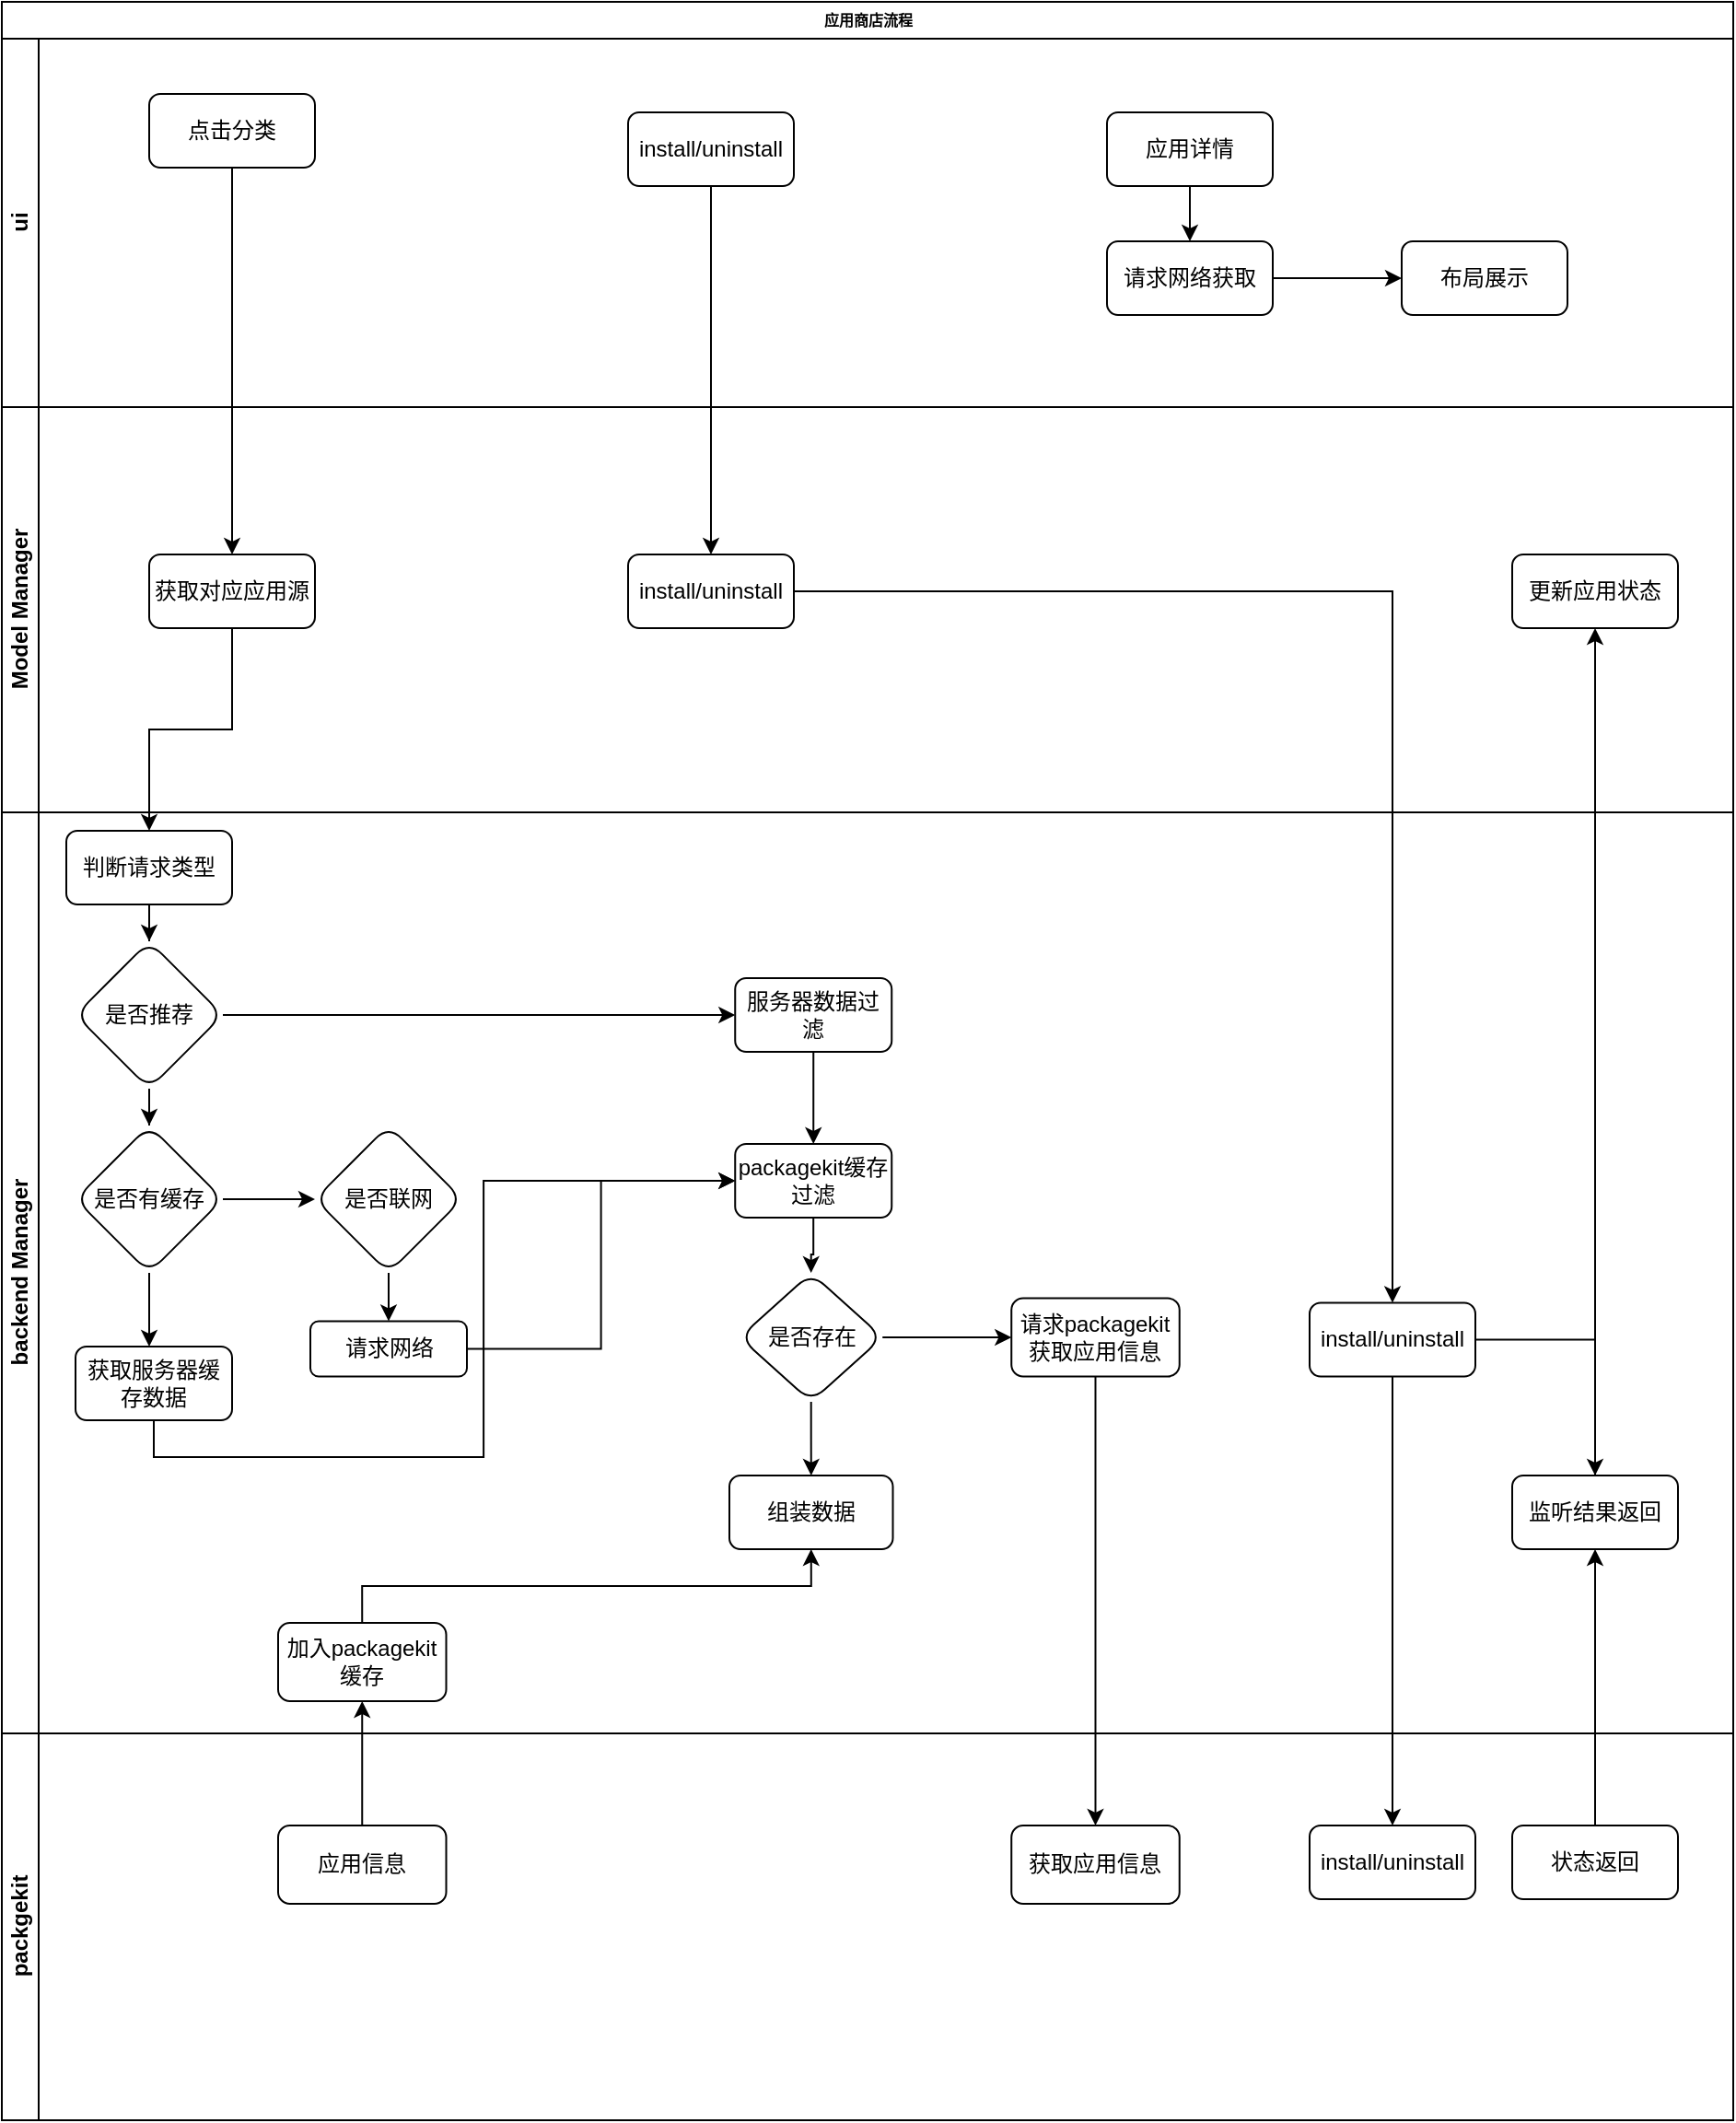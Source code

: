 <mxfile version="15.7.0" type="github">
  <diagram name="Page-1" id="c7488fd3-1785-93aa-aadb-54a6760d102a">
    <mxGraphModel dx="1350" dy="745" grid="1" gridSize="10" guides="1" tooltips="1" connect="1" arrows="1" fold="1" page="1" pageScale="1" pageWidth="1100" pageHeight="850" background="none" math="0" shadow="0">
      <root>
        <mxCell id="0" />
        <mxCell id="1" parent="0" />
        <mxCell id="2b4e8129b02d487f-1" value="应用商店流程" style="swimlane;html=1;childLayout=stackLayout;horizontal=1;startSize=20;horizontalStack=0;rounded=0;shadow=0;labelBackgroundColor=none;strokeWidth=1;fontFamily=Verdana;fontSize=8;align=center;" parent="1" vertex="1">
          <mxGeometry x="130" y="50" width="940" height="1150" as="geometry" />
        </mxCell>
        <mxCell id="2b4e8129b02d487f-2" value="ui" style="swimlane;html=1;startSize=20;horizontal=0;" parent="2b4e8129b02d487f-1" vertex="1">
          <mxGeometry y="20" width="940" height="200" as="geometry" />
        </mxCell>
        <mxCell id="0IzF7jkP7UCwJE1kVqmV-2" value="点击分类" style="rounded=1;whiteSpace=wrap;html=1;" vertex="1" parent="2b4e8129b02d487f-2">
          <mxGeometry x="80" y="30" width="90" height="40" as="geometry" />
        </mxCell>
        <mxCell id="0IzF7jkP7UCwJE1kVqmV-47" value="install/uninstall" style="rounded=1;whiteSpace=wrap;html=1;" vertex="1" parent="2b4e8129b02d487f-2">
          <mxGeometry x="340" y="40" width="90" height="40" as="geometry" />
        </mxCell>
        <mxCell id="0IzF7jkP7UCwJE1kVqmV-48" value="应用详情" style="rounded=1;whiteSpace=wrap;html=1;" vertex="1" parent="2b4e8129b02d487f-2">
          <mxGeometry x="600" y="40" width="90" height="40" as="geometry" />
        </mxCell>
        <mxCell id="0IzF7jkP7UCwJE1kVqmV-50" value="请求网络获取" style="rounded=1;whiteSpace=wrap;html=1;" vertex="1" parent="2b4e8129b02d487f-2">
          <mxGeometry x="600" y="110" width="90" height="40" as="geometry" />
        </mxCell>
        <mxCell id="0IzF7jkP7UCwJE1kVqmV-51" value="" style="edgeStyle=orthogonalEdgeStyle;rounded=0;orthogonalLoop=1;jettySize=auto;html=1;" edge="1" parent="2b4e8129b02d487f-2" source="0IzF7jkP7UCwJE1kVqmV-48" target="0IzF7jkP7UCwJE1kVqmV-50">
          <mxGeometry relative="1" as="geometry" />
        </mxCell>
        <mxCell id="0IzF7jkP7UCwJE1kVqmV-64" value="布局展示" style="rounded=1;whiteSpace=wrap;html=1;" vertex="1" parent="2b4e8129b02d487f-2">
          <mxGeometry x="760" y="110" width="90" height="40" as="geometry" />
        </mxCell>
        <mxCell id="0IzF7jkP7UCwJE1kVqmV-65" value="" style="edgeStyle=orthogonalEdgeStyle;rounded=0;orthogonalLoop=1;jettySize=auto;html=1;" edge="1" parent="2b4e8129b02d487f-2" source="0IzF7jkP7UCwJE1kVqmV-50" target="0IzF7jkP7UCwJE1kVqmV-64">
          <mxGeometry relative="1" as="geometry" />
        </mxCell>
        <mxCell id="2b4e8129b02d487f-3" value="Model Manager" style="swimlane;html=1;startSize=20;horizontal=0;" parent="2b4e8129b02d487f-1" vertex="1">
          <mxGeometry y="220" width="940" height="220" as="geometry" />
        </mxCell>
        <mxCell id="0IzF7jkP7UCwJE1kVqmV-3" value="获取对应应用源" style="rounded=1;whiteSpace=wrap;html=1;" vertex="1" parent="2b4e8129b02d487f-3">
          <mxGeometry x="80" y="80" width="90" height="40" as="geometry" />
        </mxCell>
        <mxCell id="0IzF7jkP7UCwJE1kVqmV-52" value="install/uninstall" style="rounded=1;whiteSpace=wrap;html=1;" vertex="1" parent="2b4e8129b02d487f-3">
          <mxGeometry x="340" y="80" width="90" height="40" as="geometry" />
        </mxCell>
        <mxCell id="0IzF7jkP7UCwJE1kVqmV-62" value="更新应用状态" style="rounded=1;whiteSpace=wrap;html=1;" vertex="1" parent="2b4e8129b02d487f-3">
          <mxGeometry x="820" y="80" width="90" height="40" as="geometry" />
        </mxCell>
        <mxCell id="0IzF7jkP7UCwJE1kVqmV-45" value="" style="edgeStyle=orthogonalEdgeStyle;rounded=0;orthogonalLoop=1;jettySize=auto;html=1;" edge="1" parent="2b4e8129b02d487f-1" source="0IzF7jkP7UCwJE1kVqmV-40" target="0IzF7jkP7UCwJE1kVqmV-44">
          <mxGeometry relative="1" as="geometry" />
        </mxCell>
        <mxCell id="2b4e8129b02d487f-4" value="backend Manager" style="swimlane;html=1;startSize=20;horizontal=0;" parent="2b4e8129b02d487f-1" vertex="1">
          <mxGeometry y="440" width="940" height="500" as="geometry">
            <mxRectangle y="490" width="750" height="20" as="alternateBounds" />
          </mxGeometry>
        </mxCell>
        <mxCell id="0IzF7jkP7UCwJE1kVqmV-7" value="判断请求类型" style="rounded=1;whiteSpace=wrap;html=1;" vertex="1" parent="2b4e8129b02d487f-4">
          <mxGeometry x="35" y="10" width="90" height="40" as="geometry" />
        </mxCell>
        <mxCell id="0IzF7jkP7UCwJE1kVqmV-9" value="是否推荐" style="rhombus;whiteSpace=wrap;html=1;rounded=1;" vertex="1" parent="2b4e8129b02d487f-4">
          <mxGeometry x="40" y="70" width="80" height="80" as="geometry" />
        </mxCell>
        <mxCell id="0IzF7jkP7UCwJE1kVqmV-10" value="" style="edgeStyle=orthogonalEdgeStyle;rounded=0;orthogonalLoop=1;jettySize=auto;html=1;" edge="1" parent="2b4e8129b02d487f-4" source="0IzF7jkP7UCwJE1kVqmV-7" target="0IzF7jkP7UCwJE1kVqmV-9">
          <mxGeometry relative="1" as="geometry" />
        </mxCell>
        <mxCell id="0IzF7jkP7UCwJE1kVqmV-36" style="edgeStyle=orthogonalEdgeStyle;rounded=0;orthogonalLoop=1;jettySize=auto;html=1;exitX=1;exitY=0.5;exitDx=0;exitDy=0;" edge="1" parent="2b4e8129b02d487f-4" source="0IzF7jkP7UCwJE1kVqmV-13" target="0IzF7jkP7UCwJE1kVqmV-35">
          <mxGeometry relative="1" as="geometry" />
        </mxCell>
        <mxCell id="0IzF7jkP7UCwJE1kVqmV-13" value="是否有缓存" style="rhombus;whiteSpace=wrap;html=1;rounded=1;" vertex="1" parent="2b4e8129b02d487f-4">
          <mxGeometry x="40" y="170" width="80" height="80" as="geometry" />
        </mxCell>
        <mxCell id="0IzF7jkP7UCwJE1kVqmV-14" value="" style="edgeStyle=orthogonalEdgeStyle;rounded=0;orthogonalLoop=1;jettySize=auto;html=1;" edge="1" parent="2b4e8129b02d487f-4" source="0IzF7jkP7UCwJE1kVqmV-9" target="0IzF7jkP7UCwJE1kVqmV-13">
          <mxGeometry relative="1" as="geometry" />
        </mxCell>
        <mxCell id="0IzF7jkP7UCwJE1kVqmV-15" value="服务器数据过滤" style="whiteSpace=wrap;html=1;rounded=1;" vertex="1" parent="2b4e8129b02d487f-4">
          <mxGeometry x="398.12" y="90" width="85" height="40" as="geometry" />
        </mxCell>
        <mxCell id="0IzF7jkP7UCwJE1kVqmV-16" value="" style="edgeStyle=orthogonalEdgeStyle;rounded=0;orthogonalLoop=1;jettySize=auto;html=1;" edge="1" parent="2b4e8129b02d487f-4" source="0IzF7jkP7UCwJE1kVqmV-9" target="0IzF7jkP7UCwJE1kVqmV-15">
          <mxGeometry relative="1" as="geometry" />
        </mxCell>
        <mxCell id="0IzF7jkP7UCwJE1kVqmV-17" value="packagekit缓存过滤" style="whiteSpace=wrap;html=1;rounded=1;" vertex="1" parent="2b4e8129b02d487f-4">
          <mxGeometry x="398.12" y="180" width="85" height="40" as="geometry" />
        </mxCell>
        <mxCell id="0IzF7jkP7UCwJE1kVqmV-18" value="" style="edgeStyle=orthogonalEdgeStyle;rounded=0;orthogonalLoop=1;jettySize=auto;html=1;" edge="1" parent="2b4e8129b02d487f-4" source="0IzF7jkP7UCwJE1kVqmV-15" target="0IzF7jkP7UCwJE1kVqmV-17">
          <mxGeometry relative="1" as="geometry" />
        </mxCell>
        <mxCell id="0IzF7jkP7UCwJE1kVqmV-19" value="是否存在" style="rhombus;whiteSpace=wrap;html=1;rounded=1;" vertex="1" parent="2b4e8129b02d487f-4">
          <mxGeometry x="400.62" y="250" width="77.5" height="70" as="geometry" />
        </mxCell>
        <mxCell id="0IzF7jkP7UCwJE1kVqmV-20" value="" style="edgeStyle=orthogonalEdgeStyle;rounded=0;orthogonalLoop=1;jettySize=auto;html=1;" edge="1" parent="2b4e8129b02d487f-4" source="0IzF7jkP7UCwJE1kVqmV-17" target="0IzF7jkP7UCwJE1kVqmV-19">
          <mxGeometry relative="1" as="geometry" />
        </mxCell>
        <mxCell id="0IzF7jkP7UCwJE1kVqmV-21" value="组装数据" style="whiteSpace=wrap;html=1;rounded=1;" vertex="1" parent="2b4e8129b02d487f-4">
          <mxGeometry x="395" y="360" width="88.75" height="40" as="geometry" />
        </mxCell>
        <mxCell id="0IzF7jkP7UCwJE1kVqmV-22" value="" style="edgeStyle=orthogonalEdgeStyle;rounded=0;orthogonalLoop=1;jettySize=auto;html=1;" edge="1" parent="2b4e8129b02d487f-4" source="0IzF7jkP7UCwJE1kVqmV-19" target="0IzF7jkP7UCwJE1kVqmV-21">
          <mxGeometry relative="1" as="geometry" />
        </mxCell>
        <mxCell id="0IzF7jkP7UCwJE1kVqmV-42" style="edgeStyle=orthogonalEdgeStyle;rounded=0;orthogonalLoop=1;jettySize=auto;html=1;exitX=0.5;exitY=1;exitDx=0;exitDy=0;entryX=0;entryY=0.5;entryDx=0;entryDy=0;" edge="1" parent="2b4e8129b02d487f-4" source="0IzF7jkP7UCwJE1kVqmV-23" target="0IzF7jkP7UCwJE1kVqmV-17">
          <mxGeometry relative="1" as="geometry" />
        </mxCell>
        <mxCell id="0IzF7jkP7UCwJE1kVqmV-23" value="获取服务器缓存数据" style="whiteSpace=wrap;html=1;rounded=1;" vertex="1" parent="2b4e8129b02d487f-4">
          <mxGeometry x="40" y="290" width="85" height="40" as="geometry" />
        </mxCell>
        <mxCell id="0IzF7jkP7UCwJE1kVqmV-24" value="" style="edgeStyle=orthogonalEdgeStyle;rounded=0;orthogonalLoop=1;jettySize=auto;html=1;" edge="1" parent="2b4e8129b02d487f-4" source="0IzF7jkP7UCwJE1kVqmV-13">
          <mxGeometry relative="1" as="geometry">
            <mxPoint x="80" y="290" as="targetPoint" />
          </mxGeometry>
        </mxCell>
        <mxCell id="0IzF7jkP7UCwJE1kVqmV-25" value="请求packagekit获取应用信息" style="whiteSpace=wrap;html=1;rounded=1;" vertex="1" parent="2b4e8129b02d487f-4">
          <mxGeometry x="548.12" y="263.75" width="91.25" height="42.5" as="geometry" />
        </mxCell>
        <mxCell id="0IzF7jkP7UCwJE1kVqmV-26" value="" style="edgeStyle=orthogonalEdgeStyle;rounded=0;orthogonalLoop=1;jettySize=auto;html=1;" edge="1" parent="2b4e8129b02d487f-4" source="0IzF7jkP7UCwJE1kVqmV-19" target="0IzF7jkP7UCwJE1kVqmV-25">
          <mxGeometry relative="1" as="geometry" />
        </mxCell>
        <mxCell id="0IzF7jkP7UCwJE1kVqmV-43" style="edgeStyle=orthogonalEdgeStyle;rounded=0;orthogonalLoop=1;jettySize=auto;html=1;exitX=1;exitY=0.5;exitDx=0;exitDy=0;entryX=0;entryY=0.5;entryDx=0;entryDy=0;" edge="1" parent="2b4e8129b02d487f-4" source="0IzF7jkP7UCwJE1kVqmV-33" target="0IzF7jkP7UCwJE1kVqmV-17">
          <mxGeometry relative="1" as="geometry" />
        </mxCell>
        <mxCell id="0IzF7jkP7UCwJE1kVqmV-33" value="请求网络" style="whiteSpace=wrap;html=1;rounded=1;" vertex="1" parent="2b4e8129b02d487f-4">
          <mxGeometry x="167.5" y="276.25" width="85" height="30" as="geometry" />
        </mxCell>
        <mxCell id="0IzF7jkP7UCwJE1kVqmV-34" value="" style="edgeStyle=orthogonalEdgeStyle;rounded=0;orthogonalLoop=1;jettySize=auto;html=1;" edge="1" parent="2b4e8129b02d487f-4" source="0IzF7jkP7UCwJE1kVqmV-35" target="0IzF7jkP7UCwJE1kVqmV-33">
          <mxGeometry relative="1" as="geometry" />
        </mxCell>
        <mxCell id="0IzF7jkP7UCwJE1kVqmV-35" value="是否联网" style="rhombus;whiteSpace=wrap;html=1;rounded=1;" vertex="1" parent="2b4e8129b02d487f-4">
          <mxGeometry x="170" y="170" width="80" height="80" as="geometry" />
        </mxCell>
        <mxCell id="0IzF7jkP7UCwJE1kVqmV-46" style="edgeStyle=orthogonalEdgeStyle;rounded=0;orthogonalLoop=1;jettySize=auto;html=1;exitX=0.5;exitY=0;exitDx=0;exitDy=0;entryX=0.5;entryY=1;entryDx=0;entryDy=0;" edge="1" parent="2b4e8129b02d487f-4" source="0IzF7jkP7UCwJE1kVqmV-44" target="0IzF7jkP7UCwJE1kVqmV-21">
          <mxGeometry relative="1" as="geometry" />
        </mxCell>
        <mxCell id="0IzF7jkP7UCwJE1kVqmV-44" value="加入packagekit缓存" style="whiteSpace=wrap;html=1;rounded=1;" vertex="1" parent="2b4e8129b02d487f-4">
          <mxGeometry x="150" y="440" width="91.25" height="42.5" as="geometry" />
        </mxCell>
        <mxCell id="0IzF7jkP7UCwJE1kVqmV-54" value="install/uninstall" style="rounded=1;whiteSpace=wrap;html=1;" vertex="1" parent="2b4e8129b02d487f-4">
          <mxGeometry x="710" y="266.25" width="90" height="40" as="geometry" />
        </mxCell>
        <mxCell id="0IzF7jkP7UCwJE1kVqmV-58" value="监听结果返回" style="rounded=1;whiteSpace=wrap;html=1;" vertex="1" parent="2b4e8129b02d487f-4">
          <mxGeometry x="820" y="360" width="90" height="40" as="geometry" />
        </mxCell>
        <mxCell id="0IzF7jkP7UCwJE1kVqmV-59" value="" style="edgeStyle=orthogonalEdgeStyle;rounded=0;orthogonalLoop=1;jettySize=auto;html=1;" edge="1" parent="2b4e8129b02d487f-4" source="0IzF7jkP7UCwJE1kVqmV-54" target="0IzF7jkP7UCwJE1kVqmV-58">
          <mxGeometry relative="1" as="geometry" />
        </mxCell>
        <mxCell id="0IzF7jkP7UCwJE1kVqmV-1" value="packgekit" style="swimlane;html=1;startSize=20;horizontal=0;" vertex="1" parent="2b4e8129b02d487f-1">
          <mxGeometry y="940" width="940" height="210" as="geometry">
            <mxRectangle y="490" width="750" height="20" as="alternateBounds" />
          </mxGeometry>
        </mxCell>
        <mxCell id="0IzF7jkP7UCwJE1kVqmV-38" value="获取应用信息" style="whiteSpace=wrap;html=1;rounded=1;" vertex="1" parent="0IzF7jkP7UCwJE1kVqmV-1">
          <mxGeometry x="548.12" y="50" width="91.25" height="42.5" as="geometry" />
        </mxCell>
        <mxCell id="0IzF7jkP7UCwJE1kVqmV-40" value="应用信息" style="whiteSpace=wrap;html=1;rounded=1;" vertex="1" parent="0IzF7jkP7UCwJE1kVqmV-1">
          <mxGeometry x="150" y="50" width="91.25" height="42.5" as="geometry" />
        </mxCell>
        <mxCell id="0IzF7jkP7UCwJE1kVqmV-56" value="install/uninstall" style="rounded=1;whiteSpace=wrap;html=1;" vertex="1" parent="0IzF7jkP7UCwJE1kVqmV-1">
          <mxGeometry x="710" y="50" width="90" height="40" as="geometry" />
        </mxCell>
        <mxCell id="0IzF7jkP7UCwJE1kVqmV-60" value="状态返回" style="rounded=1;whiteSpace=wrap;html=1;" vertex="1" parent="0IzF7jkP7UCwJE1kVqmV-1">
          <mxGeometry x="820" y="50" width="90" height="40" as="geometry" />
        </mxCell>
        <mxCell id="0IzF7jkP7UCwJE1kVqmV-4" value="" style="edgeStyle=orthogonalEdgeStyle;rounded=0;orthogonalLoop=1;jettySize=auto;html=1;" edge="1" parent="2b4e8129b02d487f-1" source="0IzF7jkP7UCwJE1kVqmV-2" target="0IzF7jkP7UCwJE1kVqmV-3">
          <mxGeometry relative="1" as="geometry" />
        </mxCell>
        <mxCell id="0IzF7jkP7UCwJE1kVqmV-8" value="" style="edgeStyle=orthogonalEdgeStyle;rounded=0;orthogonalLoop=1;jettySize=auto;html=1;" edge="1" parent="2b4e8129b02d487f-1" source="0IzF7jkP7UCwJE1kVqmV-3" target="0IzF7jkP7UCwJE1kVqmV-7">
          <mxGeometry relative="1" as="geometry" />
        </mxCell>
        <mxCell id="0IzF7jkP7UCwJE1kVqmV-39" value="" style="edgeStyle=orthogonalEdgeStyle;rounded=0;orthogonalLoop=1;jettySize=auto;html=1;" edge="1" parent="2b4e8129b02d487f-1" source="0IzF7jkP7UCwJE1kVqmV-25" target="0IzF7jkP7UCwJE1kVqmV-38">
          <mxGeometry relative="1" as="geometry" />
        </mxCell>
        <mxCell id="0IzF7jkP7UCwJE1kVqmV-53" value="" style="edgeStyle=orthogonalEdgeStyle;rounded=0;orthogonalLoop=1;jettySize=auto;html=1;" edge="1" parent="2b4e8129b02d487f-1" source="0IzF7jkP7UCwJE1kVqmV-47" target="0IzF7jkP7UCwJE1kVqmV-52">
          <mxGeometry relative="1" as="geometry" />
        </mxCell>
        <mxCell id="0IzF7jkP7UCwJE1kVqmV-55" value="" style="edgeStyle=orthogonalEdgeStyle;rounded=0;orthogonalLoop=1;jettySize=auto;html=1;" edge="1" parent="2b4e8129b02d487f-1" source="0IzF7jkP7UCwJE1kVqmV-52" target="0IzF7jkP7UCwJE1kVqmV-54">
          <mxGeometry relative="1" as="geometry" />
        </mxCell>
        <mxCell id="0IzF7jkP7UCwJE1kVqmV-57" value="" style="edgeStyle=orthogonalEdgeStyle;rounded=0;orthogonalLoop=1;jettySize=auto;html=1;" edge="1" parent="2b4e8129b02d487f-1" source="0IzF7jkP7UCwJE1kVqmV-54" target="0IzF7jkP7UCwJE1kVqmV-56">
          <mxGeometry relative="1" as="geometry" />
        </mxCell>
        <mxCell id="0IzF7jkP7UCwJE1kVqmV-61" style="edgeStyle=orthogonalEdgeStyle;rounded=0;orthogonalLoop=1;jettySize=auto;html=1;exitX=0.5;exitY=0;exitDx=0;exitDy=0;entryX=0.5;entryY=1;entryDx=0;entryDy=0;" edge="1" parent="2b4e8129b02d487f-1" source="0IzF7jkP7UCwJE1kVqmV-60" target="0IzF7jkP7UCwJE1kVqmV-58">
          <mxGeometry relative="1" as="geometry" />
        </mxCell>
        <mxCell id="0IzF7jkP7UCwJE1kVqmV-63" value="" style="edgeStyle=orthogonalEdgeStyle;rounded=0;orthogonalLoop=1;jettySize=auto;html=1;" edge="1" parent="2b4e8129b02d487f-1" source="0IzF7jkP7UCwJE1kVqmV-58" target="0IzF7jkP7UCwJE1kVqmV-62">
          <mxGeometry relative="1" as="geometry" />
        </mxCell>
      </root>
    </mxGraphModel>
  </diagram>
</mxfile>
